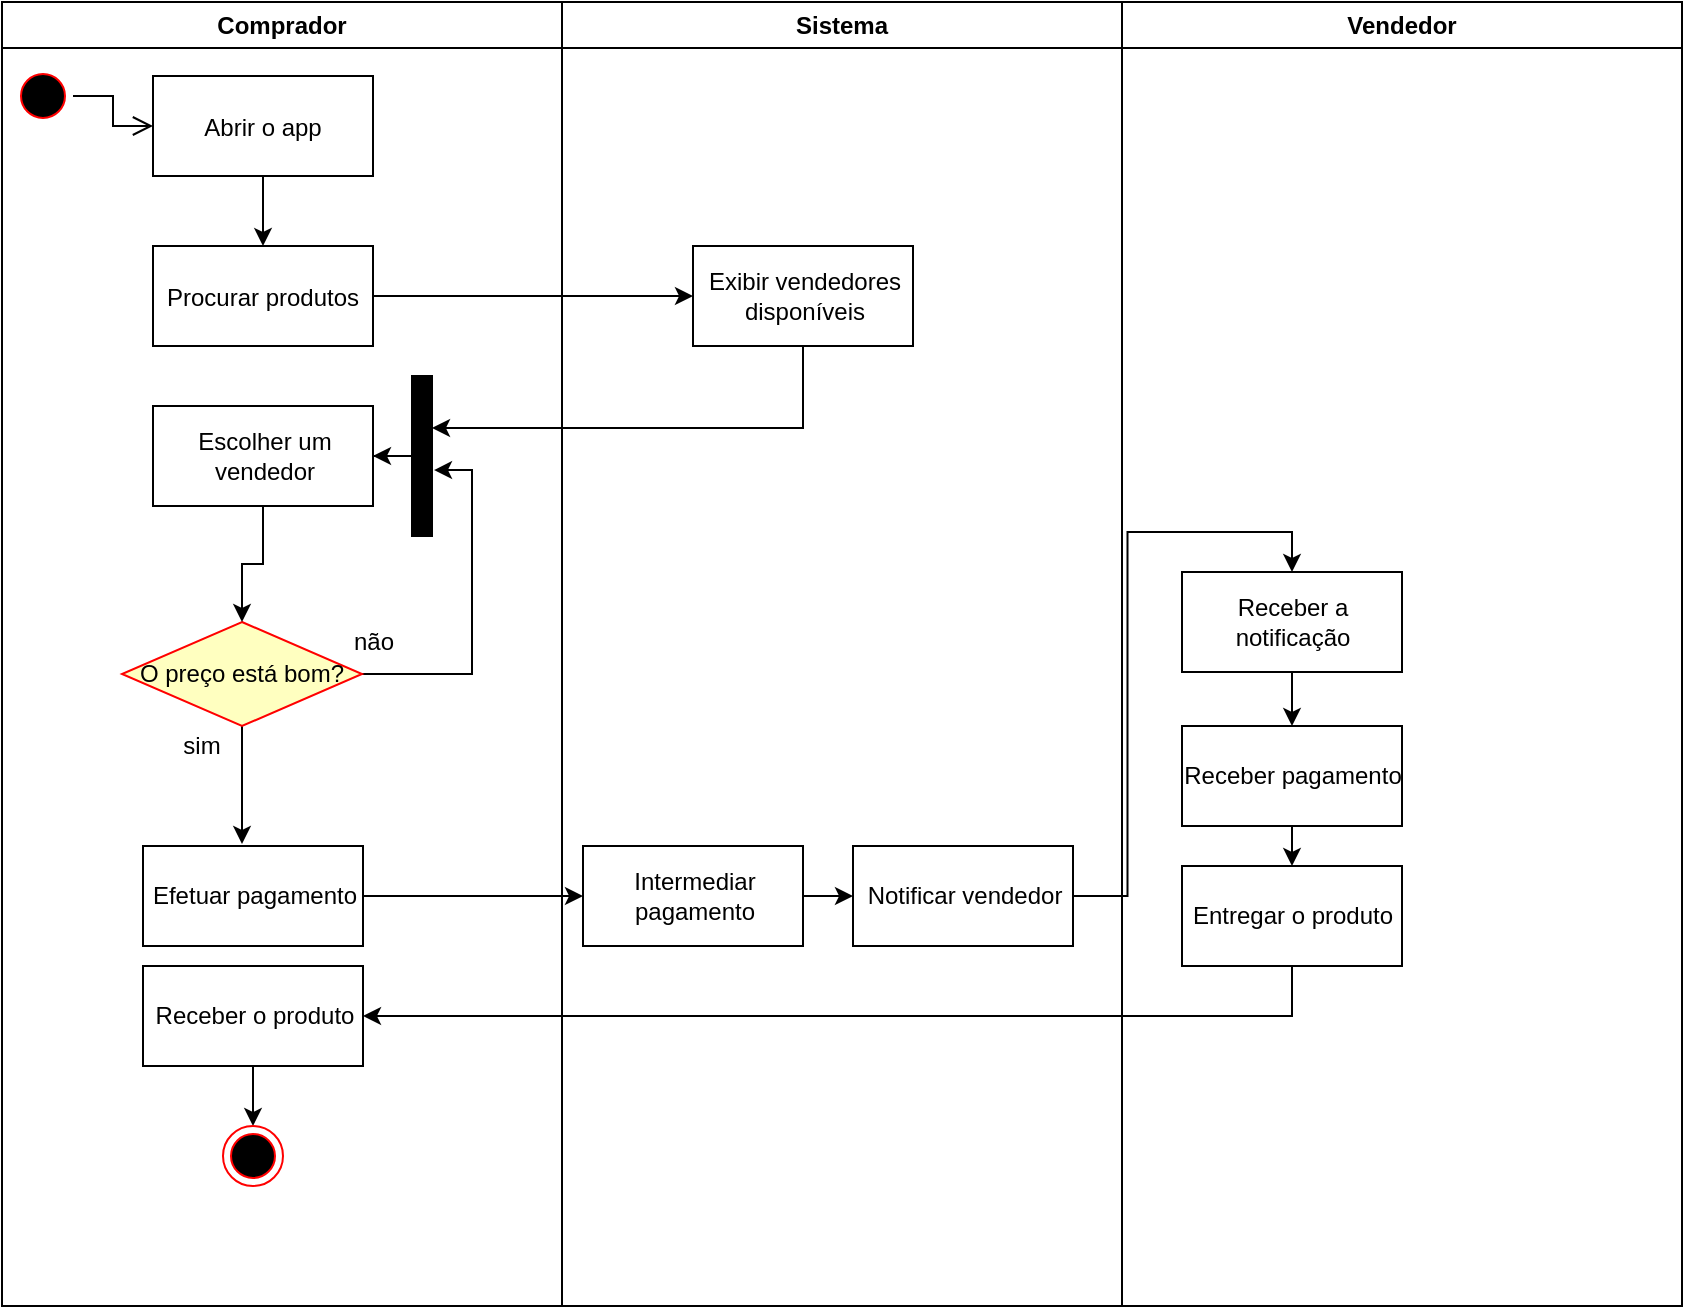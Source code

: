 <mxfile pages="1" version="11.2.4" type="google"><diagram name="Page-1" id="e7e014a7-5840-1c2e-5031-d8a46d1fe8dd"><mxGraphModel dx="874" dy="722" grid="1" gridSize="10" guides="1" tooltips="1" connect="1" arrows="1" fold="1" page="1" pageScale="1" pageWidth="1169" pageHeight="826" background="#ffffff" math="0" shadow="0"><root><mxCell id="0"/><mxCell id="1" parent="0"/><mxCell id="2" value="Comprador" style="swimlane;whiteSpace=wrap" parent="1" vertex="1"><mxGeometry x="165" y="128" width="280" height="652" as="geometry"/></mxCell><mxCell id="5" value="" style="ellipse;shape=startState;fillColor=#000000;strokeColor=#ff0000;" parent="2" vertex="1"><mxGeometry x="5.5" y="32" width="30" height="30" as="geometry"/></mxCell><mxCell id="6" value="" style="edgeStyle=elbowEdgeStyle;elbow=horizontal;verticalAlign=bottom;endArrow=open;endSize=8;strokeColor=#000000;endFill=1;rounded=0" parent="2" source="5" target="7" edge="1"><mxGeometry x="100" y="40" as="geometry"><mxPoint x="115" y="110" as="targetPoint"/></mxGeometry></mxCell><mxCell id="C4qixMedjTnTU7hjzpyr-22" style="edgeStyle=orthogonalEdgeStyle;rounded=0;orthogonalLoop=1;jettySize=auto;html=1;exitX=0.5;exitY=1;exitDx=0;exitDy=0;entryX=0.5;entryY=0;entryDx=0;entryDy=0;" edge="1" parent="2" source="7" target="15"><mxGeometry relative="1" as="geometry"/></mxCell><mxCell id="7" value="Abrir o app" style="" parent="2" vertex="1"><mxGeometry x="75.5" y="37" width="110" height="50" as="geometry"/></mxCell><mxCell id="C4qixMedjTnTU7hjzpyr-32" style="edgeStyle=orthogonalEdgeStyle;rounded=0;orthogonalLoop=1;jettySize=auto;html=1;exitX=0.5;exitY=1;exitDx=0;exitDy=0;entryX=0.45;entryY=-0.02;entryDx=0;entryDy=0;entryPerimeter=0;" edge="1" parent="2" source="EV6boXdJAoFGZlrt0fVI-49" target="EV6boXdJAoFGZlrt0fVI-52"><mxGeometry relative="1" as="geometry"/></mxCell><mxCell id="C4qixMedjTnTU7hjzpyr-45" style="edgeStyle=orthogonalEdgeStyle;rounded=0;orthogonalLoop=1;jettySize=auto;html=1;exitX=1;exitY=0.5;exitDx=0;exitDy=0;entryX=1.1;entryY=0.588;entryDx=0;entryDy=0;entryPerimeter=0;" edge="1" parent="2" source="EV6boXdJAoFGZlrt0fVI-49" target="C4qixMedjTnTU7hjzpyr-43"><mxGeometry relative="1" as="geometry"/></mxCell><mxCell id="EV6boXdJAoFGZlrt0fVI-49" value="O preço está bom?" style="rhombus;whiteSpace=wrap;html=1;fillColor=#ffffc0;strokeColor=#ff0000;" parent="2" vertex="1"><mxGeometry x="60" y="310" width="120" height="52" as="geometry"/></mxCell><mxCell id="EV6boXdJAoFGZlrt0fVI-52" value="Efetuar pagamento" style="html=1;" parent="2" vertex="1"><mxGeometry x="70.5" y="422" width="110" height="50" as="geometry"/></mxCell><mxCell id="EV6boXdJAoFGZlrt0fVI-73" style="edgeStyle=orthogonalEdgeStyle;rounded=0;orthogonalLoop=1;jettySize=auto;html=1;exitX=0.5;exitY=1;exitDx=0;exitDy=0;endArrow=classic;endFill=1;" parent="2" source="EV6boXdJAoFGZlrt0fVI-69" target="EV6boXdJAoFGZlrt0fVI-72" edge="1"><mxGeometry relative="1" as="geometry"/></mxCell><mxCell id="EV6boXdJAoFGZlrt0fVI-69" value="Receber o produto" style="html=1;" parent="2" vertex="1"><mxGeometry x="70.5" y="482" width="110" height="50" as="geometry"/></mxCell><mxCell id="EV6boXdJAoFGZlrt0fVI-72" value="" style="ellipse;html=1;shape=endState;fillColor=#000000;strokeColor=#ff0000;" parent="2" vertex="1"><mxGeometry x="110.5" y="562" width="30" height="30" as="geometry"/></mxCell><mxCell id="15" value="Procurar produtos" style="" parent="2" vertex="1"><mxGeometry x="75.5" y="122" width="110" height="50" as="geometry"/></mxCell><mxCell id="C4qixMedjTnTU7hjzpyr-28" style="edgeStyle=orthogonalEdgeStyle;rounded=0;orthogonalLoop=1;jettySize=auto;html=1;entryX=0.5;entryY=0;entryDx=0;entryDy=0;" edge="1" parent="2" source="C4qixMedjTnTU7hjzpyr-26" target="EV6boXdJAoFGZlrt0fVI-49"><mxGeometry relative="1" as="geometry"/></mxCell><mxCell id="C4qixMedjTnTU7hjzpyr-26" value="&lt;div&gt;Escolher um &lt;br&gt;&lt;/div&gt;&lt;div&gt;vendedor&lt;/div&gt;" style="html=1;" vertex="1" parent="2"><mxGeometry x="75.5" y="202" width="110" height="50" as="geometry"/></mxCell><mxCell id="C4qixMedjTnTU7hjzpyr-33" value="não" style="text;html=1;strokeColor=none;fillColor=none;align=center;verticalAlign=middle;whiteSpace=wrap;rounded=0;" vertex="1" parent="2"><mxGeometry x="165.5" y="310" width="40" height="20" as="geometry"/></mxCell><mxCell id="C4qixMedjTnTU7hjzpyr-34" value="sim" style="text;html=1;strokeColor=none;fillColor=none;align=center;verticalAlign=middle;whiteSpace=wrap;rounded=0;" vertex="1" parent="2"><mxGeometry x="80" y="362" width="40" height="20" as="geometry"/></mxCell><mxCell id="C4qixMedjTnTU7hjzpyr-44" value="" style="edgeStyle=orthogonalEdgeStyle;rounded=0;orthogonalLoop=1;jettySize=auto;html=1;" edge="1" parent="2" source="C4qixMedjTnTU7hjzpyr-43" target="C4qixMedjTnTU7hjzpyr-26"><mxGeometry relative="1" as="geometry"/></mxCell><mxCell id="C4qixMedjTnTU7hjzpyr-43" value="" style="html=1;points=[];perimeter=orthogonalPerimeter;fillColor=#000000;" vertex="1" parent="2"><mxGeometry x="205" y="187" width="10" height="80" as="geometry"/></mxCell><mxCell id="3" value="Sistema" style="swimlane;whiteSpace=wrap" parent="1" vertex="1"><mxGeometry x="445" y="128" width="280" height="652" as="geometry"/></mxCell><mxCell id="C4qixMedjTnTU7hjzpyr-38" style="edgeStyle=orthogonalEdgeStyle;rounded=0;orthogonalLoop=1;jettySize=auto;html=1;exitX=1;exitY=0.5;exitDx=0;exitDy=0;" edge="1" parent="3" source="EV6boXdJAoFGZlrt0fVI-53" target="C4qixMedjTnTU7hjzpyr-37"><mxGeometry relative="1" as="geometry"/></mxCell><mxCell id="EV6boXdJAoFGZlrt0fVI-53" value="Intermediar&lt;br&gt;pagamento" style="html=1;" parent="3" vertex="1"><mxGeometry x="10.5" y="422" width="110" height="50" as="geometry"/></mxCell><mxCell id="C4qixMedjTnTU7hjzpyr-24" value="&lt;div&gt;Exibir vendedores&lt;/div&gt;&lt;div&gt; disponíveis&lt;/div&gt;" style="html=1;" vertex="1" parent="3"><mxGeometry x="65.5" y="122" width="110" height="50" as="geometry"/></mxCell><mxCell id="C4qixMedjTnTU7hjzpyr-37" value="Notificar vendedor" style="html=1;" vertex="1" parent="3"><mxGeometry x="145.5" y="422" width="110" height="50" as="geometry"/></mxCell><mxCell id="4" value="Vendedor" style="swimlane;whiteSpace=wrap" parent="1" vertex="1"><mxGeometry x="725" y="128" width="280" height="652" as="geometry"/></mxCell><mxCell id="EV6boXdJAoFGZlrt0fVI-68" style="edgeStyle=orthogonalEdgeStyle;rounded=0;orthogonalLoop=1;jettySize=auto;html=1;exitX=0.5;exitY=1;exitDx=0;exitDy=0;entryX=0.5;entryY=0;entryDx=0;entryDy=0;endArrow=classic;endFill=1;" parent="4" source="EV6boXdJAoFGZlrt0fVI-64" target="EV6boXdJAoFGZlrt0fVI-67" edge="1"><mxGeometry relative="1" as="geometry"/></mxCell><mxCell id="EV6boXdJAoFGZlrt0fVI-64" value="Receber pagamento" style="html=1;" parent="4" vertex="1"><mxGeometry x="30" y="362" width="110" height="50" as="geometry"/></mxCell><mxCell id="EV6boXdJAoFGZlrt0fVI-67" value="Entregar o produto" style="html=1;" parent="4" vertex="1"><mxGeometry x="30" y="432" width="110" height="50" as="geometry"/></mxCell><mxCell id="C4qixMedjTnTU7hjzpyr-42" style="edgeStyle=orthogonalEdgeStyle;rounded=0;orthogonalLoop=1;jettySize=auto;html=1;exitX=0.5;exitY=1;exitDx=0;exitDy=0;" edge="1" parent="4" source="C4qixMedjTnTU7hjzpyr-40" target="EV6boXdJAoFGZlrt0fVI-64"><mxGeometry relative="1" as="geometry"/></mxCell><mxCell id="C4qixMedjTnTU7hjzpyr-40" value="&lt;div&gt;Receber a &lt;br&gt;&lt;/div&gt;&lt;div&gt;notificação&lt;/div&gt;" style="html=1;" vertex="1" parent="4"><mxGeometry x="30" y="285" width="110" height="50" as="geometry"/></mxCell><mxCell id="EV6boXdJAoFGZlrt0fVI-55" value="" style="edgeStyle=orthogonalEdgeStyle;rounded=0;orthogonalLoop=1;jettySize=auto;html=1;endArrow=classic;endFill=1;entryX=0;entryY=0.5;entryDx=0;entryDy=0;" parent="1" source="EV6boXdJAoFGZlrt0fVI-52" target="EV6boXdJAoFGZlrt0fVI-53" edge="1"><mxGeometry relative="1" as="geometry"><mxPoint x="460" y="575" as="targetPoint"/></mxGeometry></mxCell><mxCell id="EV6boXdJAoFGZlrt0fVI-70" style="edgeStyle=orthogonalEdgeStyle;rounded=0;orthogonalLoop=1;jettySize=auto;html=1;entryX=1;entryY=0.5;entryDx=0;entryDy=0;endArrow=classic;endFill=1;" parent="1" source="EV6boXdJAoFGZlrt0fVI-67" target="EV6boXdJAoFGZlrt0fVI-69" edge="1"><mxGeometry relative="1" as="geometry"><Array as="points"><mxPoint x="810" y="635"/></Array></mxGeometry></mxCell><mxCell id="C4qixMedjTnTU7hjzpyr-25" style="edgeStyle=orthogonalEdgeStyle;rounded=0;orthogonalLoop=1;jettySize=auto;html=1;exitX=1;exitY=0.5;exitDx=0;exitDy=0;entryX=0;entryY=0.5;entryDx=0;entryDy=0;" edge="1" parent="1" source="15" target="C4qixMedjTnTU7hjzpyr-24"><mxGeometry relative="1" as="geometry"/></mxCell><mxCell id="C4qixMedjTnTU7hjzpyr-27" style="edgeStyle=orthogonalEdgeStyle;rounded=0;orthogonalLoop=1;jettySize=auto;html=1;exitX=0.5;exitY=1;exitDx=0;exitDy=0;entryX=1;entryY=0.325;entryDx=0;entryDy=0;entryPerimeter=0;" edge="1" parent="1" source="C4qixMedjTnTU7hjzpyr-24" target="C4qixMedjTnTU7hjzpyr-43"><mxGeometry relative="1" as="geometry"/></mxCell><mxCell id="C4qixMedjTnTU7hjzpyr-41" style="edgeStyle=orthogonalEdgeStyle;rounded=0;orthogonalLoop=1;jettySize=auto;html=1;exitX=1;exitY=0.5;exitDx=0;exitDy=0;entryX=0.5;entryY=0;entryDx=0;entryDy=0;" edge="1" parent="1" source="C4qixMedjTnTU7hjzpyr-37" target="C4qixMedjTnTU7hjzpyr-40"><mxGeometry relative="1" as="geometry"/></mxCell></root></mxGraphModel></diagram></mxfile>
